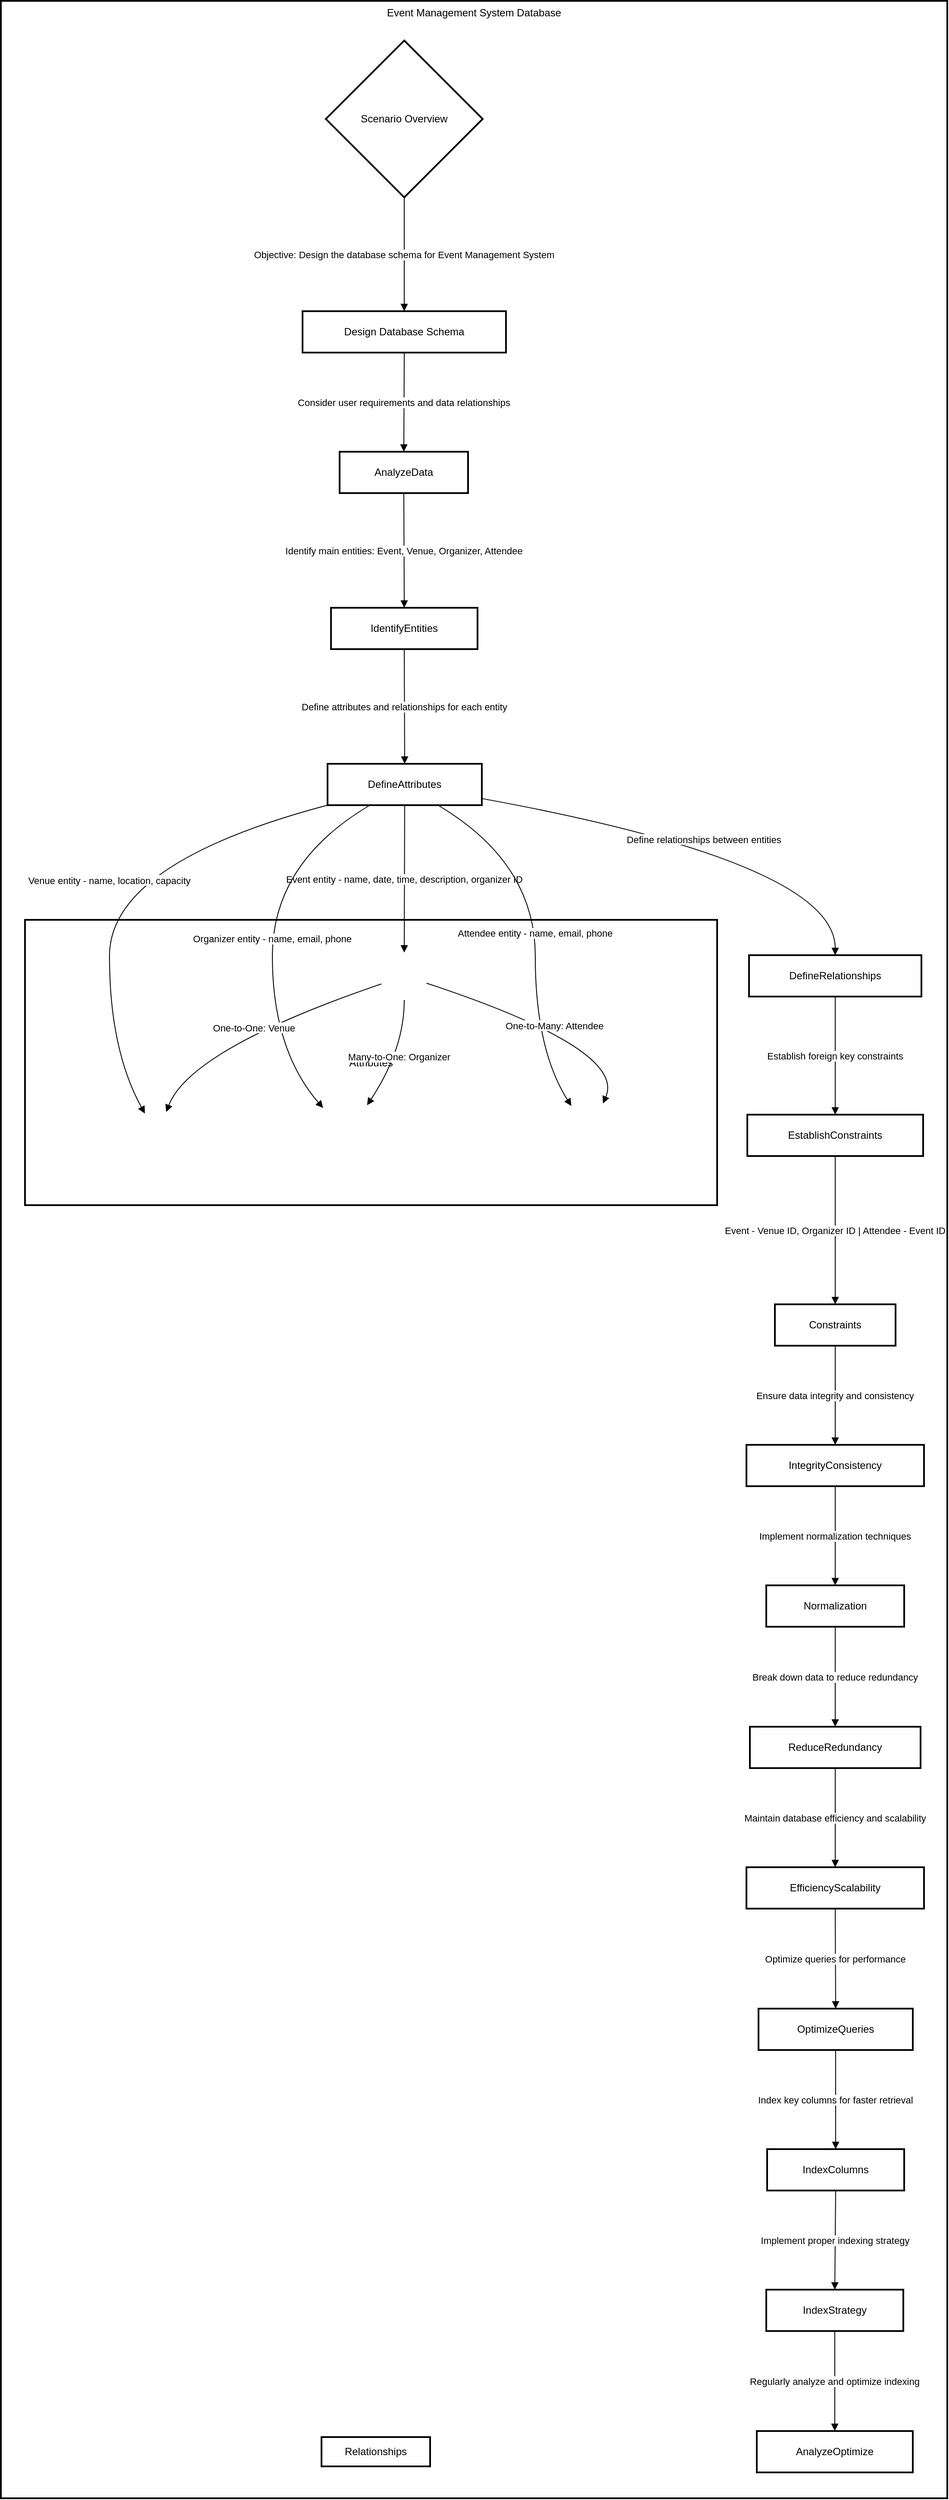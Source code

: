 <mxfile version="24.8.4">
  <diagram name="Page-1" id="ur8U7wuqoTvOziJ64ZFf">
    <mxGraphModel>
      <root>
        <mxCell id="0" />
        <mxCell id="1" parent="0" />
        <mxCell id="2" value="Event Management System Database" style="whiteSpace=wrap;strokeWidth=2;verticalAlign=top;" vertex="1" parent="1">
          <mxGeometry x="8" y="8" width="1098" height="2897" as="geometry" />
        </mxCell>
        <mxCell id="3" value="Relationships" style="whiteSpace=wrap;strokeWidth=2;" vertex="1" parent="2">
          <mxGeometry x="372" y="2826" width="126" height="34" as="geometry" />
        </mxCell>
        <mxCell id="4" value="Scenario Overview" style="rhombus;strokeWidth=2;whiteSpace=wrap;" vertex="1" parent="2">
          <mxGeometry x="377" y="46" width="182" height="182" as="geometry" />
        </mxCell>
        <mxCell id="5" value="Design Database Schema" style="whiteSpace=wrap;strokeWidth=2;" vertex="1" parent="2">
          <mxGeometry x="350" y="360" width="236" height="48" as="geometry" />
        </mxCell>
        <mxCell id="6" value="AnalyzeData" style="whiteSpace=wrap;strokeWidth=2;" vertex="1" parent="2">
          <mxGeometry x="393" y="523" width="149" height="48" as="geometry" />
        </mxCell>
        <mxCell id="7" value="IdentifyEntities" style="whiteSpace=wrap;strokeWidth=2;" vertex="1" parent="2">
          <mxGeometry x="383" y="704" width="170" height="48" as="geometry" />
        </mxCell>
        <mxCell id="8" value="DefineAttributes" style="whiteSpace=wrap;strokeWidth=2;" vertex="1" parent="2">
          <mxGeometry x="379" y="885" width="179" height="48" as="geometry" />
        </mxCell>
        <mxCell id="9" value="Event" style="ellipse;aspect=fixed;strokeWidth=2;whiteSpace=wrap;" vertex="1" parent="2">
          <mxGeometry x="440" y="1104" width="55" height="55" as="geometry" />
        </mxCell>
        <mxCell id="10" value="Venue" style="ellipse;aspect=fixed;strokeWidth=2;whiteSpace=wrap;" vertex="1" parent="2">
          <mxGeometry x="152" y="1287" width="59" height="59" as="geometry" />
        </mxCell>
        <mxCell id="11" value="Organizer" style="ellipse;aspect=fixed;strokeWidth=2;whiteSpace=wrap;" vertex="1" parent="2">
          <mxGeometry x="359" y="1274" width="85" height="85" as="geometry" />
        </mxCell>
        <mxCell id="12" value="Attendee" style="ellipse;aspect=fixed;strokeWidth=2;whiteSpace=wrap;" vertex="1" parent="2">
          <mxGeometry x="642" y="1276" width="82" height="82" as="geometry" />
        </mxCell>
        <mxCell id="13" value="DefineRelationships" style="whiteSpace=wrap;strokeWidth=2;" vertex="1" parent="2">
          <mxGeometry x="868" y="1107" width="200" height="48" as="geometry" />
        </mxCell>
        <mxCell id="14" value="EstablishConstraints" style="whiteSpace=wrap;strokeWidth=2;" vertex="1" parent="2">
          <mxGeometry x="866" y="1292" width="204" height="48" as="geometry" />
        </mxCell>
        <mxCell id="15" value="Constraints" style="whiteSpace=wrap;strokeWidth=2;" vertex="1" parent="2">
          <mxGeometry x="898" y="1512" width="140" height="48" as="geometry" />
        </mxCell>
        <mxCell id="16" value="IntegrityConsistency" style="whiteSpace=wrap;strokeWidth=2;" vertex="1" parent="2">
          <mxGeometry x="865" y="1675" width="206" height="48" as="geometry" />
        </mxCell>
        <mxCell id="17" value="Normalization" style="whiteSpace=wrap;strokeWidth=2;" vertex="1" parent="2">
          <mxGeometry x="888" y="1838" width="160" height="48" as="geometry" />
        </mxCell>
        <mxCell id="18" value="ReduceRedundancy" style="whiteSpace=wrap;strokeWidth=2;" vertex="1" parent="2">
          <mxGeometry x="869" y="2002" width="198" height="48" as="geometry" />
        </mxCell>
        <mxCell id="19" value="EfficiencyScalability" style="whiteSpace=wrap;strokeWidth=2;" vertex="1" parent="2">
          <mxGeometry x="865" y="2165" width="206" height="48" as="geometry" />
        </mxCell>
        <mxCell id="20" value="OptimizeQueries" style="whiteSpace=wrap;strokeWidth=2;" vertex="1" parent="2">
          <mxGeometry x="879" y="2329" width="179" height="48" as="geometry" />
        </mxCell>
        <mxCell id="21" value="IndexColumns" style="whiteSpace=wrap;strokeWidth=2;" vertex="1" parent="2">
          <mxGeometry x="889" y="2492" width="159" height="48" as="geometry" />
        </mxCell>
        <mxCell id="22" value="IndexStrategy" style="whiteSpace=wrap;strokeWidth=2;" vertex="1" parent="2">
          <mxGeometry x="888" y="2655" width="159" height="48" as="geometry" />
        </mxCell>
        <mxCell id="23" value="AnalyzeOptimize" style="whiteSpace=wrap;strokeWidth=2;" vertex="1" parent="2">
          <mxGeometry x="877" y="2819" width="181" height="48" as="geometry" />
        </mxCell>
        <mxCell id="24" value="Attributes" style="whiteSpace=wrap;strokeWidth=2;" vertex="1" parent="2">
          <mxGeometry x="28" y="1066" width="803" height="331" as="geometry" />
        </mxCell>
        <mxCell id="25" value="Objective: Design the database schema for Event Management System" style="curved=1;startArrow=none;endArrow=block;exitX=0.5;exitY=0.99;entryX=0.5;entryY=-0.01;" edge="1" parent="2" source="4" target="5">
          <mxGeometry relative="1" as="geometry">
            <Array as="points" />
          </mxGeometry>
        </mxCell>
        <mxCell id="26" value="Consider user requirements and data relationships" style="curved=1;startArrow=none;endArrow=block;exitX=0.5;exitY=1;entryX=0.5;entryY=0;" edge="1" parent="2" source="5" target="6">
          <mxGeometry relative="1" as="geometry">
            <Array as="points" />
          </mxGeometry>
        </mxCell>
        <mxCell id="27" value="Identify main entities: Event, Venue, Organizer, Attendee" style="curved=1;startArrow=none;endArrow=block;exitX=0.5;exitY=1.01;entryX=0.5;entryY=0;" edge="1" parent="2" source="6" target="7">
          <mxGeometry relative="1" as="geometry">
            <Array as="points" />
          </mxGeometry>
        </mxCell>
        <mxCell id="28" value="Define attributes and relationships for each entity" style="curved=1;startArrow=none;endArrow=block;exitX=0.5;exitY=1.01;entryX=0.5;entryY=0;" edge="1" parent="2" source="7" target="8">
          <mxGeometry relative="1" as="geometry">
            <Array as="points" />
          </mxGeometry>
        </mxCell>
        <mxCell id="29" value="Event entity - name, date, time, description, organizer ID" style="curved=1;startArrow=none;endArrow=block;exitX=0.5;exitY=1.01;entryX=0.51;entryY=-0.01;" edge="1" parent="2" source="8" target="9">
          <mxGeometry relative="1" as="geometry">
            <Array as="points" />
          </mxGeometry>
        </mxCell>
        <mxCell id="30" value="Venue entity - name, location, capacity" style="curved=1;startArrow=none;endArrow=block;exitX=0;exitY=1;entryX=0.22;entryY=0;" edge="1" parent="2" source="8" target="10">
          <mxGeometry relative="1" as="geometry">
            <Array as="points">
              <mxPoint x="126" y="1000" />
              <mxPoint x="126" y="1216" />
            </Array>
          </mxGeometry>
        </mxCell>
        <mxCell id="31" value="Organizer entity - name, email, phone" style="curved=1;startArrow=none;endArrow=block;exitX=0.27;exitY=1.01;entryX=0.07;entryY=0;" edge="1" parent="2" source="8" target="11">
          <mxGeometry relative="1" as="geometry">
            <Array as="points">
              <mxPoint x="315" y="1000" />
              <mxPoint x="315" y="1216" />
            </Array>
          </mxGeometry>
        </mxCell>
        <mxCell id="32" value="Attendee entity - name, email, phone" style="curved=1;startArrow=none;endArrow=block;exitX=0.72;exitY=1.01;entryX=0.19;entryY=-0.01;" edge="1" parent="2" source="8" target="12">
          <mxGeometry relative="1" as="geometry">
            <Array as="points">
              <mxPoint x="620" y="1000" />
              <mxPoint x="620" y="1216" />
            </Array>
          </mxGeometry>
        </mxCell>
        <mxCell id="33" value="One-to-One: Venue" style="curved=1;startArrow=none;endArrow=block;exitX=0.01;exitY=0.67;entryX=0.69;entryY=0;" edge="1" parent="2" source="9" target="10">
          <mxGeometry relative="1" as="geometry">
            <Array as="points">
              <mxPoint x="220" y="1216" />
            </Array>
          </mxGeometry>
        </mxCell>
        <mxCell id="34" value="One-to-Many: Attendee" style="curved=1;startArrow=none;endArrow=block;exitX=1.01;exitY=0.66;entryX=0.71;entryY=-0.01;" edge="1" parent="2" source="9" target="12">
          <mxGeometry relative="1" as="geometry">
            <Array as="points">
              <mxPoint x="726" y="1216" />
            </Array>
          </mxGeometry>
        </mxCell>
        <mxCell id="35" value="Many-to-One: Organizer" style="curved=1;startArrow=none;endArrow=block;exitX=0.51;exitY=1;entryX=0.83;entryY=0;" edge="1" parent="2" source="9" target="11">
          <mxGeometry relative="1" as="geometry">
            <Array as="points">
              <mxPoint x="468" y="1216" />
            </Array>
          </mxGeometry>
        </mxCell>
        <mxCell id="36" value="Define relationships between entities" style="curved=1;startArrow=none;endArrow=block;exitX=1;exitY=0.84;entryX=0.5;entryY=0;" edge="1" parent="2" source="8" target="13">
          <mxGeometry relative="1" as="geometry">
            <Array as="points">
              <mxPoint x="968" y="1000" />
            </Array>
          </mxGeometry>
        </mxCell>
        <mxCell id="37" value="Establish foreign key constraints" style="curved=1;startArrow=none;endArrow=block;exitX=0.5;exitY=1.01;entryX=0.5;entryY=0.01;" edge="1" parent="2" source="13" target="14">
          <mxGeometry relative="1" as="geometry">
            <Array as="points" />
          </mxGeometry>
        </mxCell>
        <mxCell id="38" value="Event - Venue ID, Organizer ID | Attendee - Event ID" style="curved=1;startArrow=none;endArrow=block;exitX=0.5;exitY=1.01;entryX=0.5;entryY=-0.01;" edge="1" parent="2" source="14" target="15">
          <mxGeometry relative="1" as="geometry">
            <Array as="points" />
          </mxGeometry>
        </mxCell>
        <mxCell id="39" value="Ensure data integrity and consistency" style="curved=1;startArrow=none;endArrow=block;exitX=0.5;exitY=1;entryX=0.5;entryY=0;" edge="1" parent="2" source="15" target="16">
          <mxGeometry relative="1" as="geometry">
            <Array as="points" />
          </mxGeometry>
        </mxCell>
        <mxCell id="40" value="Implement normalization techniques" style="curved=1;startArrow=none;endArrow=block;exitX=0.5;exitY=1.01;entryX=0.5;entryY=0.01;" edge="1" parent="2" source="16" target="17">
          <mxGeometry relative="1" as="geometry">
            <Array as="points" />
          </mxGeometry>
        </mxCell>
        <mxCell id="41" value="Break down data to reduce redundancy" style="curved=1;startArrow=none;endArrow=block;exitX=0.5;exitY=1.02;entryX=0.5;entryY=0;" edge="1" parent="2" source="17" target="18">
          <mxGeometry relative="1" as="geometry">
            <Array as="points" />
          </mxGeometry>
        </mxCell>
        <mxCell id="42" value="Maintain database efficiency and scalability" style="curved=1;startArrow=none;endArrow=block;exitX=0.5;exitY=1;entryX=0.5;entryY=0;" edge="1" parent="2" source="18" target="19">
          <mxGeometry relative="1" as="geometry">
            <Array as="points" />
          </mxGeometry>
        </mxCell>
        <mxCell id="43" value="Optimize queries for performance" style="curved=1;startArrow=none;endArrow=block;exitX=0.5;exitY=1.01;entryX=0.5;entryY=-0.01;" edge="1" parent="2" source="19" target="20">
          <mxGeometry relative="1" as="geometry">
            <Array as="points" />
          </mxGeometry>
        </mxCell>
        <mxCell id="44" value="Index key columns for faster retrieval" style="curved=1;startArrow=none;endArrow=block;exitX=0.5;exitY=1;entryX=0.5;entryY=0;" edge="1" parent="2" source="20" target="21">
          <mxGeometry relative="1" as="geometry">
            <Array as="points" />
          </mxGeometry>
        </mxCell>
        <mxCell id="45" value="Implement proper indexing strategy" style="curved=1;startArrow=none;endArrow=block;exitX=0.5;exitY=1.01;entryX=0.5;entryY=0.01;" edge="1" parent="2" source="21" target="22">
          <mxGeometry relative="1" as="geometry">
            <Array as="points" />
          </mxGeometry>
        </mxCell>
        <mxCell id="46" value="Regularly analyze and optimize indexing" style="curved=1;startArrow=none;endArrow=block;exitX=0.5;exitY=1.02;entryX=0.5;entryY=0;" edge="1" parent="2" source="22" target="23">
          <mxGeometry relative="1" as="geometry">
            <Array as="points" />
          </mxGeometry>
        </mxCell>
      </root>
    </mxGraphModel>
  </diagram>
</mxfile>
